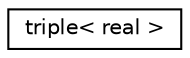 digraph "Graphical Class Hierarchy"
{
 // LATEX_PDF_SIZE
  edge [fontname="Helvetica",fontsize="10",labelfontname="Helvetica",labelfontsize="10"];
  node [fontname="Helvetica",fontsize="10",shape=record];
  rankdir="LR";
  Node0 [label="triple\< real \>",height=0.2,width=0.4,color="black", fillcolor="white", style="filled",URL="$classpFlow_1_1triple.html",tooltip=" "];
}
